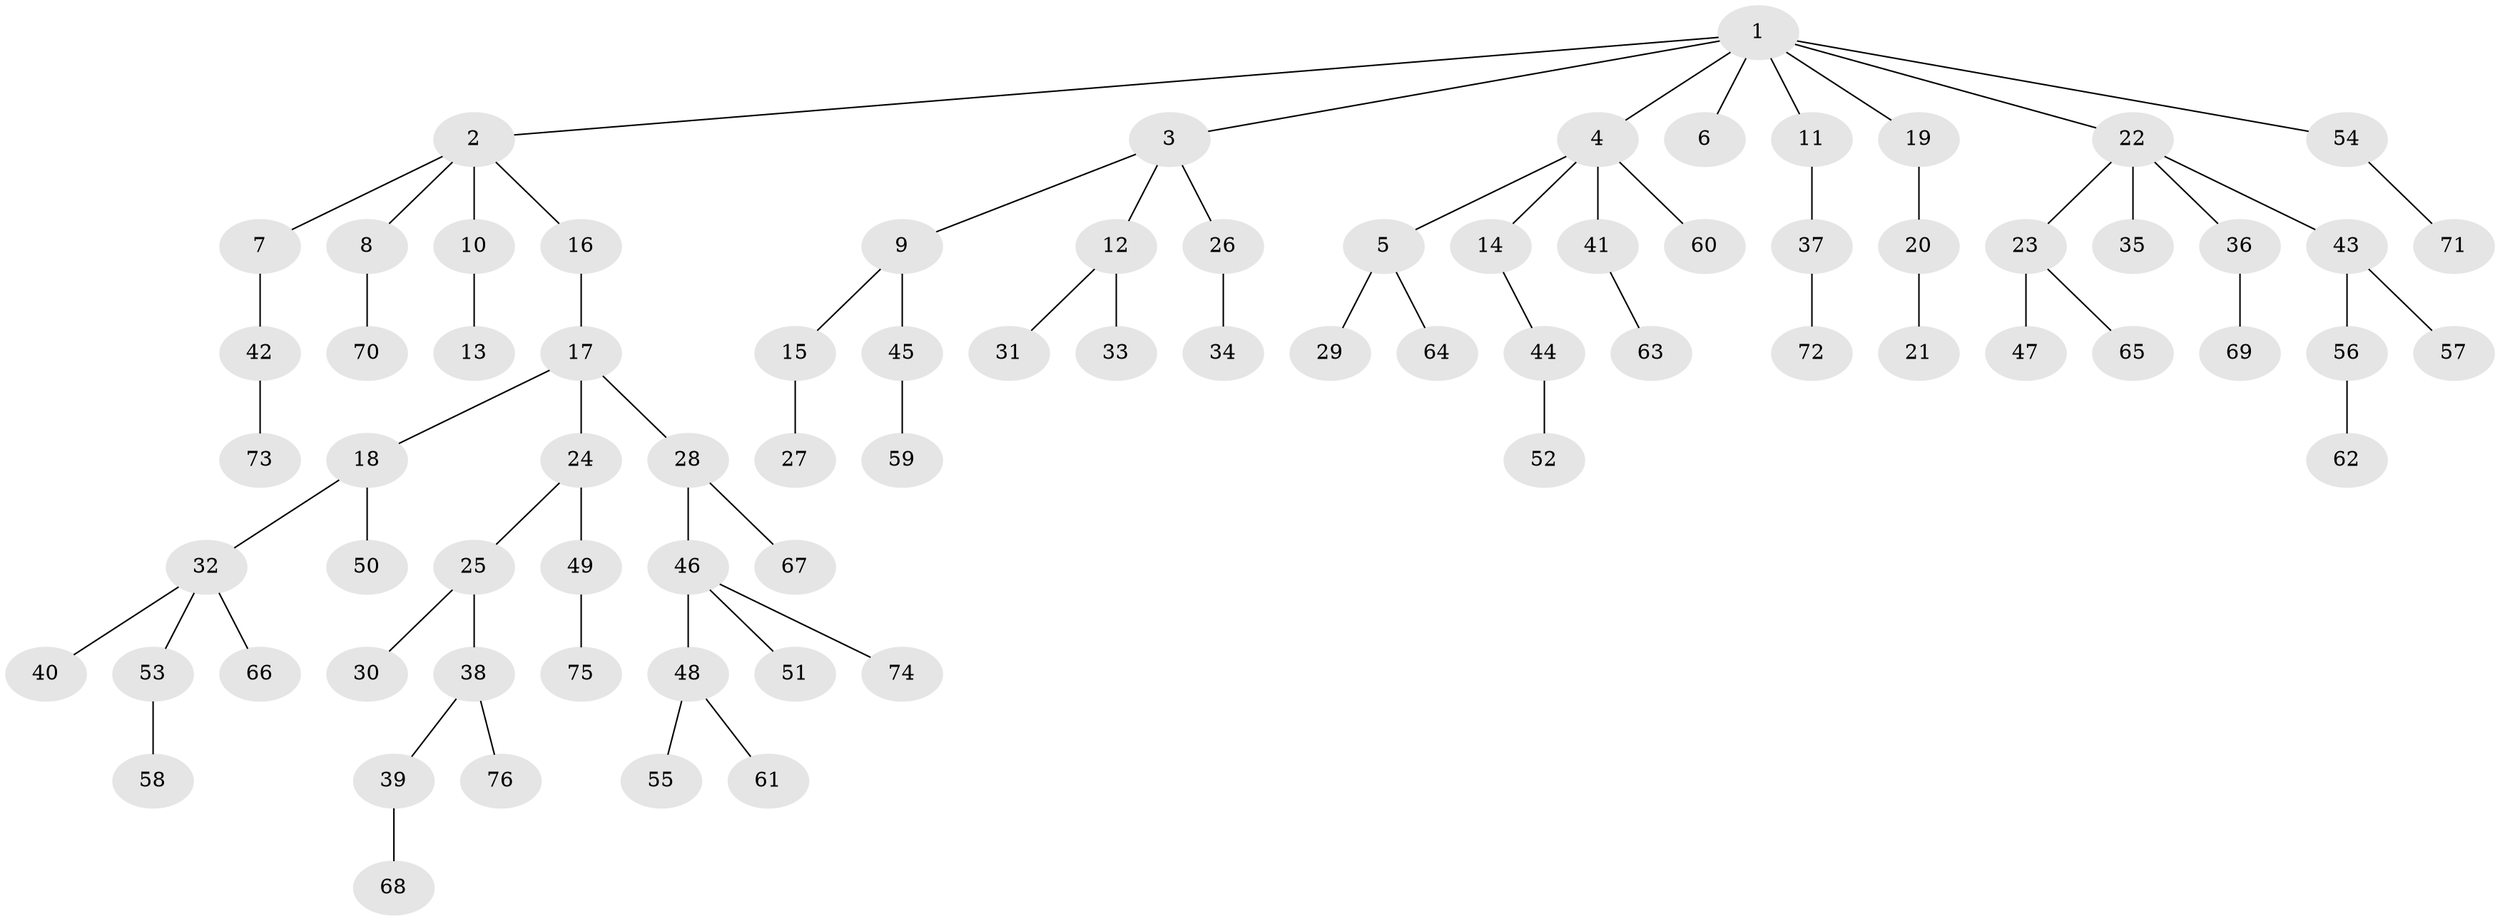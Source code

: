 // Generated by graph-tools (version 1.1) at 2025/15/03/09/25 04:15:30]
// undirected, 76 vertices, 75 edges
graph export_dot {
graph [start="1"]
  node [color=gray90,style=filled];
  1;
  2;
  3;
  4;
  5;
  6;
  7;
  8;
  9;
  10;
  11;
  12;
  13;
  14;
  15;
  16;
  17;
  18;
  19;
  20;
  21;
  22;
  23;
  24;
  25;
  26;
  27;
  28;
  29;
  30;
  31;
  32;
  33;
  34;
  35;
  36;
  37;
  38;
  39;
  40;
  41;
  42;
  43;
  44;
  45;
  46;
  47;
  48;
  49;
  50;
  51;
  52;
  53;
  54;
  55;
  56;
  57;
  58;
  59;
  60;
  61;
  62;
  63;
  64;
  65;
  66;
  67;
  68;
  69;
  70;
  71;
  72;
  73;
  74;
  75;
  76;
  1 -- 2;
  1 -- 3;
  1 -- 4;
  1 -- 6;
  1 -- 11;
  1 -- 19;
  1 -- 22;
  1 -- 54;
  2 -- 7;
  2 -- 8;
  2 -- 10;
  2 -- 16;
  3 -- 9;
  3 -- 12;
  3 -- 26;
  4 -- 5;
  4 -- 14;
  4 -- 41;
  4 -- 60;
  5 -- 29;
  5 -- 64;
  7 -- 42;
  8 -- 70;
  9 -- 15;
  9 -- 45;
  10 -- 13;
  11 -- 37;
  12 -- 31;
  12 -- 33;
  14 -- 44;
  15 -- 27;
  16 -- 17;
  17 -- 18;
  17 -- 24;
  17 -- 28;
  18 -- 32;
  18 -- 50;
  19 -- 20;
  20 -- 21;
  22 -- 23;
  22 -- 35;
  22 -- 36;
  22 -- 43;
  23 -- 47;
  23 -- 65;
  24 -- 25;
  24 -- 49;
  25 -- 30;
  25 -- 38;
  26 -- 34;
  28 -- 46;
  28 -- 67;
  32 -- 40;
  32 -- 53;
  32 -- 66;
  36 -- 69;
  37 -- 72;
  38 -- 39;
  38 -- 76;
  39 -- 68;
  41 -- 63;
  42 -- 73;
  43 -- 56;
  43 -- 57;
  44 -- 52;
  45 -- 59;
  46 -- 48;
  46 -- 51;
  46 -- 74;
  48 -- 55;
  48 -- 61;
  49 -- 75;
  53 -- 58;
  54 -- 71;
  56 -- 62;
}
